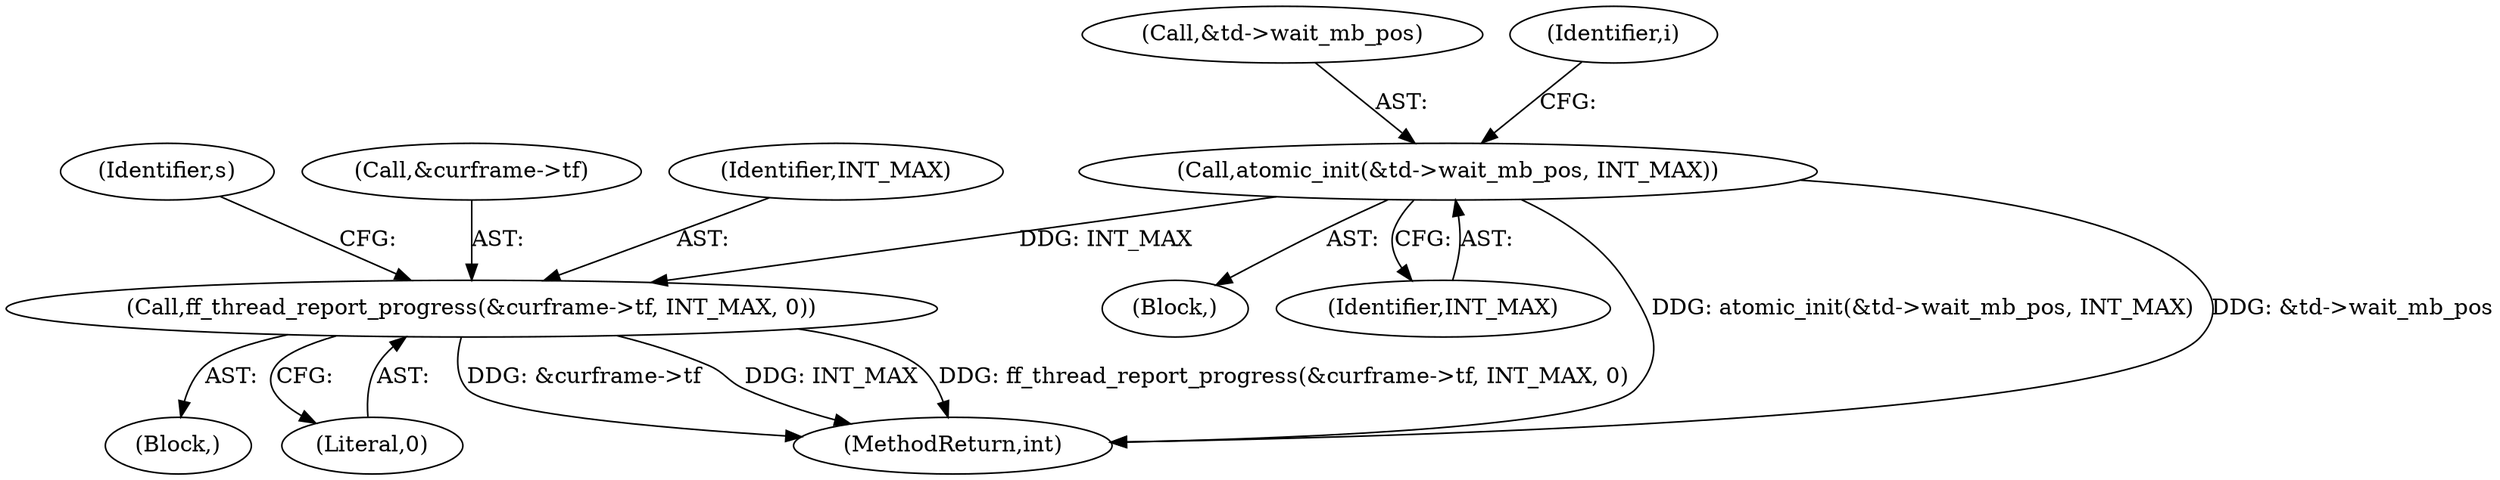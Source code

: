 digraph "0_FFmpeg_6b5d3fb26fb4be48e4966e4b1d97c2165538d4ef@pointer" {
"1000755" [label="(Call,atomic_init(&td->wait_mb_pos, INT_MAX))"];
"1000780" [label="(Call,ff_thread_report_progress(&curframe->tf, INT_MAX, 0))"];
"1000791" [label="(Identifier,s)"];
"1000877" [label="(MethodReturn,int)"];
"1000780" [label="(Call,ff_thread_report_progress(&curframe->tf, INT_MAX, 0))"];
"1000108" [label="(Block,)"];
"1000739" [label="(Block,)"];
"1000786" [label="(Literal,0)"];
"1000760" [label="(Identifier,INT_MAX)"];
"1000781" [label="(Call,&curframe->tf)"];
"1000785" [label="(Identifier,INT_MAX)"];
"1000756" [label="(Call,&td->wait_mb_pos)"];
"1000755" [label="(Call,atomic_init(&td->wait_mb_pos, INT_MAX))"];
"1000738" [label="(Identifier,i)"];
"1000755" -> "1000739"  [label="AST: "];
"1000755" -> "1000760"  [label="CFG: "];
"1000756" -> "1000755"  [label="AST: "];
"1000760" -> "1000755"  [label="AST: "];
"1000738" -> "1000755"  [label="CFG: "];
"1000755" -> "1000877"  [label="DDG: atomic_init(&td->wait_mb_pos, INT_MAX)"];
"1000755" -> "1000877"  [label="DDG: &td->wait_mb_pos"];
"1000755" -> "1000780"  [label="DDG: INT_MAX"];
"1000780" -> "1000108"  [label="AST: "];
"1000780" -> "1000786"  [label="CFG: "];
"1000781" -> "1000780"  [label="AST: "];
"1000785" -> "1000780"  [label="AST: "];
"1000786" -> "1000780"  [label="AST: "];
"1000791" -> "1000780"  [label="CFG: "];
"1000780" -> "1000877"  [label="DDG: INT_MAX"];
"1000780" -> "1000877"  [label="DDG: ff_thread_report_progress(&curframe->tf, INT_MAX, 0)"];
"1000780" -> "1000877"  [label="DDG: &curframe->tf"];
}
